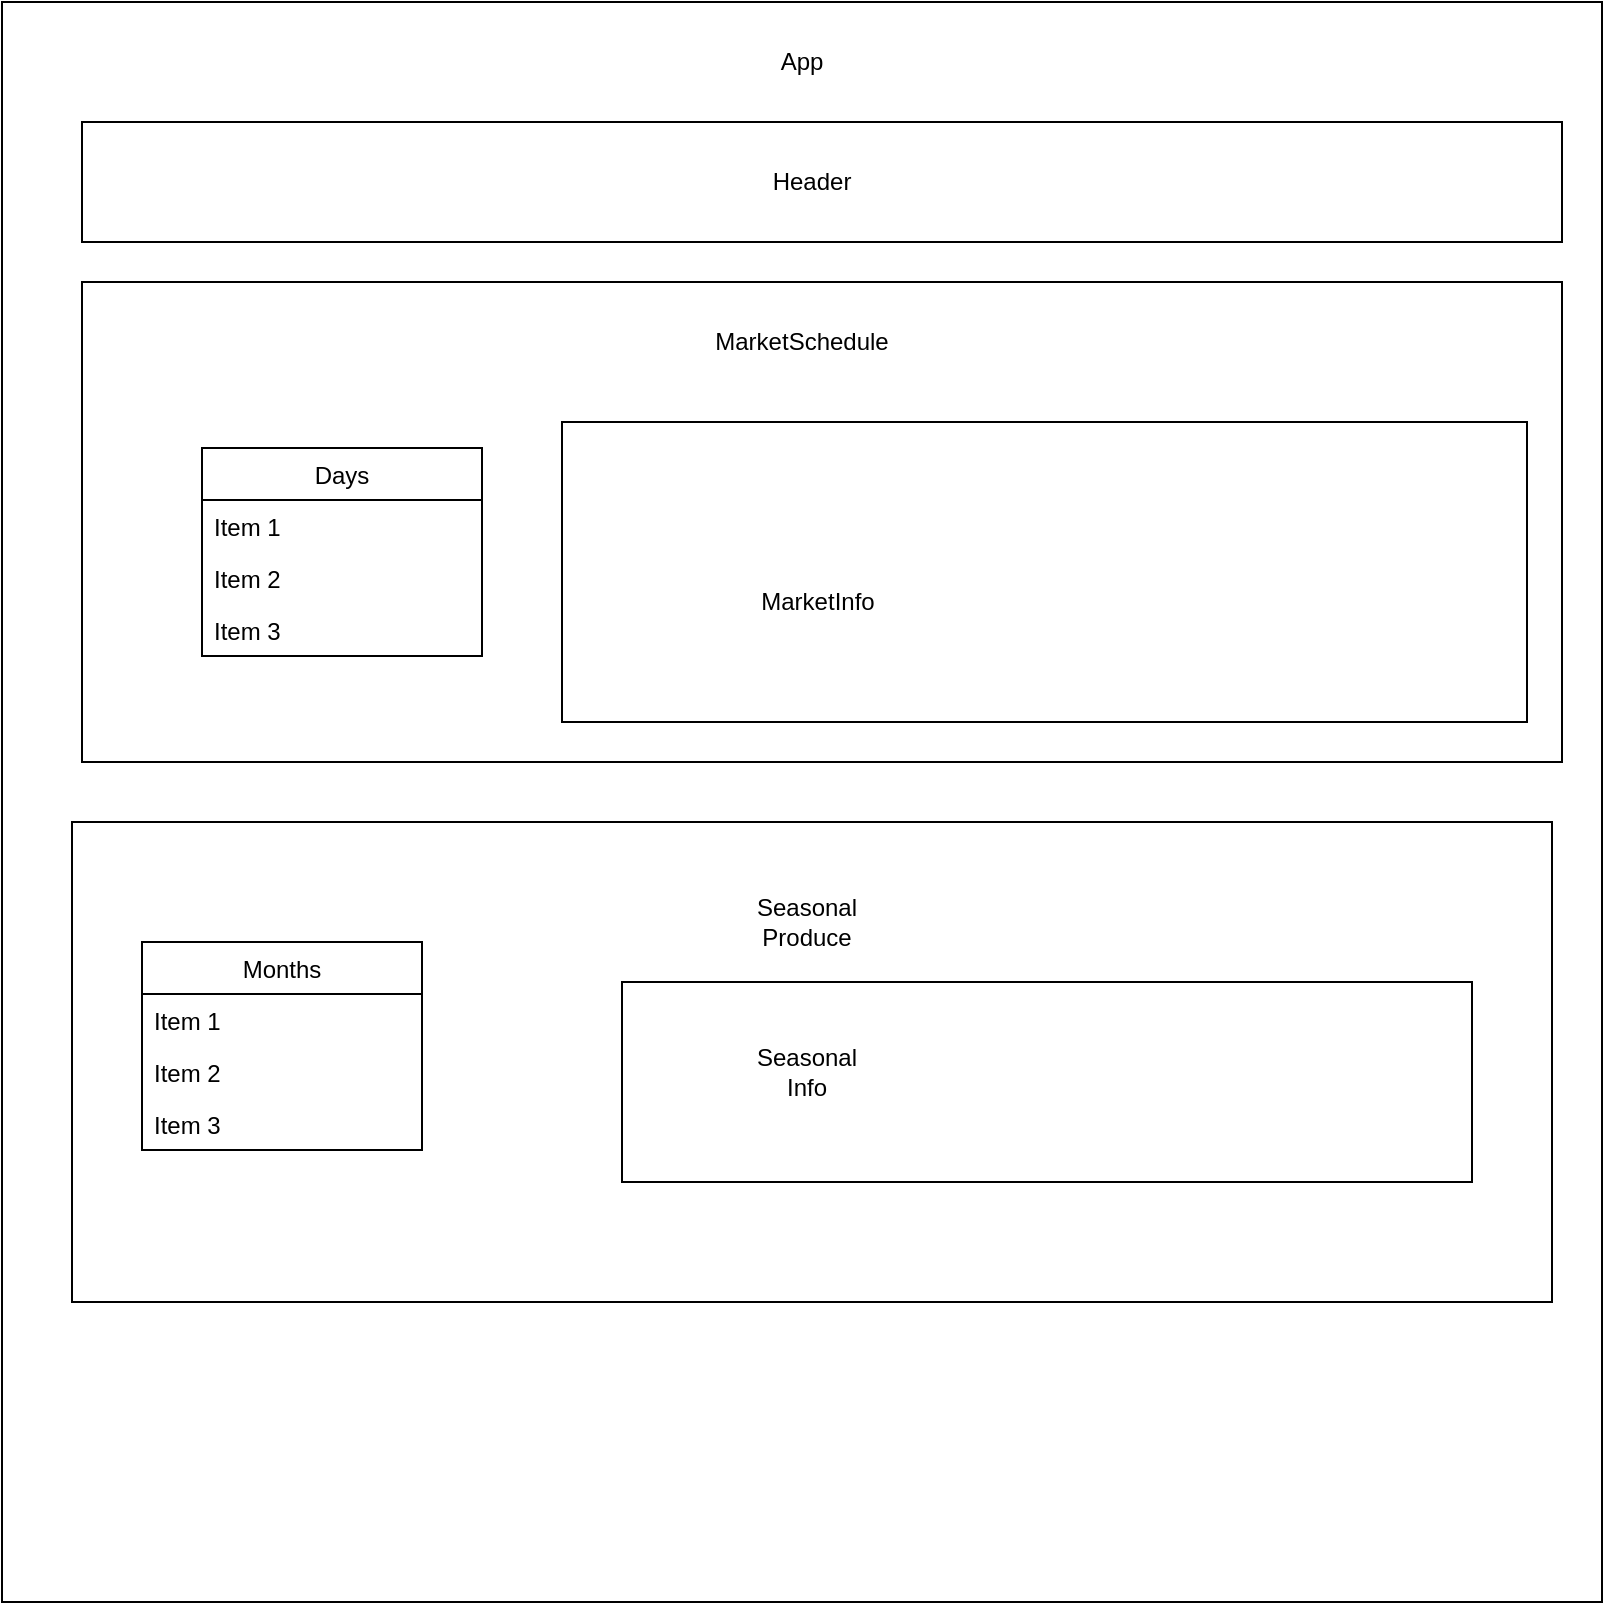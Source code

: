<mxfile version="13.9.9" type="device"><diagram id="Km-bg3L3ANMTuNx0hE-h" name="Page-1"><mxGraphModel dx="1422" dy="798" grid="1" gridSize="10" guides="1" tooltips="1" connect="1" arrows="1" fold="1" page="1" pageScale="1" pageWidth="850" pageHeight="1100" math="0" shadow="0"><root><mxCell id="0"/><mxCell id="1" parent="0"/><mxCell id="BPzg4lsFe40qBb75VTMZ-1" value="" style="whiteSpace=wrap;html=1;aspect=fixed;" vertex="1" parent="1"><mxGeometry x="40" y="10" width="800" height="800" as="geometry"/></mxCell><mxCell id="BPzg4lsFe40qBb75VTMZ-2" value="App" style="text;html=1;strokeColor=none;fillColor=none;align=center;verticalAlign=middle;whiteSpace=wrap;rounded=0;" vertex="1" parent="1"><mxGeometry x="370" y="30" width="140" height="20" as="geometry"/></mxCell><mxCell id="BPzg4lsFe40qBb75VTMZ-3" value="" style="rounded=0;whiteSpace=wrap;html=1;" vertex="1" parent="1"><mxGeometry x="80" y="70" width="740" height="60" as="geometry"/></mxCell><mxCell id="BPzg4lsFe40qBb75VTMZ-4" value="Header" style="text;html=1;strokeColor=none;fillColor=none;align=center;verticalAlign=middle;whiteSpace=wrap;rounded=0;" vertex="1" parent="1"><mxGeometry x="425" y="90" width="40" height="20" as="geometry"/></mxCell><mxCell id="BPzg4lsFe40qBb75VTMZ-5" value="" style="rounded=0;whiteSpace=wrap;html=1;" vertex="1" parent="1"><mxGeometry x="80" y="150" width="740" height="240" as="geometry"/></mxCell><mxCell id="BPzg4lsFe40qBb75VTMZ-6" value="MarketSchedule" style="text;html=1;strokeColor=none;fillColor=none;align=center;verticalAlign=middle;whiteSpace=wrap;rounded=0;" vertex="1" parent="1"><mxGeometry x="385" y="170" width="110" height="20" as="geometry"/></mxCell><mxCell id="BPzg4lsFe40qBb75VTMZ-7" value="" style="rounded=0;whiteSpace=wrap;html=1;" vertex="1" parent="1"><mxGeometry x="320" y="220" width="482.5" height="150" as="geometry"/></mxCell><mxCell id="BPzg4lsFe40qBb75VTMZ-8" value="MarketInfo" style="text;html=1;strokeColor=none;fillColor=none;align=center;verticalAlign=middle;whiteSpace=wrap;rounded=0;" vertex="1" parent="1"><mxGeometry x="377.5" y="300" width="140" height="20" as="geometry"/></mxCell><mxCell id="BPzg4lsFe40qBb75VTMZ-10" value="" style="rounded=0;whiteSpace=wrap;html=1;" vertex="1" parent="1"><mxGeometry x="75" y="420" width="740" height="240" as="geometry"/></mxCell><mxCell id="BPzg4lsFe40qBb75VTMZ-11" value="Seasonal Produce" style="text;html=1;strokeColor=none;fillColor=none;align=center;verticalAlign=middle;whiteSpace=wrap;rounded=0;" vertex="1" parent="1"><mxGeometry x="410" y="440" width="65" height="60" as="geometry"/></mxCell><mxCell id="BPzg4lsFe40qBb75VTMZ-12" value="" style="rounded=0;whiteSpace=wrap;html=1;" vertex="1" parent="1"><mxGeometry x="350" y="500" width="425" height="100" as="geometry"/></mxCell><mxCell id="BPzg4lsFe40qBb75VTMZ-13" value="Seasonal Info" style="text;html=1;strokeColor=none;fillColor=none;align=center;verticalAlign=middle;whiteSpace=wrap;rounded=0;" vertex="1" parent="1"><mxGeometry x="420" y="530" width="45" height="30" as="geometry"/></mxCell><mxCell id="BPzg4lsFe40qBb75VTMZ-25" value="Days" style="swimlane;fontStyle=0;childLayout=stackLayout;horizontal=1;startSize=26;fillColor=none;horizontalStack=0;resizeParent=1;resizeParentMax=0;resizeLast=0;collapsible=1;marginBottom=0;" vertex="1" parent="1"><mxGeometry x="140" y="233" width="140" height="104" as="geometry"/></mxCell><mxCell id="BPzg4lsFe40qBb75VTMZ-26" value="Item 1" style="text;strokeColor=none;fillColor=none;align=left;verticalAlign=top;spacingLeft=4;spacingRight=4;overflow=hidden;rotatable=0;points=[[0,0.5],[1,0.5]];portConstraint=eastwest;" vertex="1" parent="BPzg4lsFe40qBb75VTMZ-25"><mxGeometry y="26" width="140" height="26" as="geometry"/></mxCell><mxCell id="BPzg4lsFe40qBb75VTMZ-27" value="Item 2" style="text;strokeColor=none;fillColor=none;align=left;verticalAlign=top;spacingLeft=4;spacingRight=4;overflow=hidden;rotatable=0;points=[[0,0.5],[1,0.5]];portConstraint=eastwest;" vertex="1" parent="BPzg4lsFe40qBb75VTMZ-25"><mxGeometry y="52" width="140" height="26" as="geometry"/></mxCell><mxCell id="BPzg4lsFe40qBb75VTMZ-28" value="Item 3" style="text;strokeColor=none;fillColor=none;align=left;verticalAlign=top;spacingLeft=4;spacingRight=4;overflow=hidden;rotatable=0;points=[[0,0.5],[1,0.5]];portConstraint=eastwest;" vertex="1" parent="BPzg4lsFe40qBb75VTMZ-25"><mxGeometry y="78" width="140" height="26" as="geometry"/></mxCell><mxCell id="BPzg4lsFe40qBb75VTMZ-29" value="Months" style="swimlane;fontStyle=0;childLayout=stackLayout;horizontal=1;startSize=26;fillColor=none;horizontalStack=0;resizeParent=1;resizeParentMax=0;resizeLast=0;collapsible=1;marginBottom=0;" vertex="1" parent="1"><mxGeometry x="110" y="480" width="140" height="104" as="geometry"/></mxCell><mxCell id="BPzg4lsFe40qBb75VTMZ-30" value="Item 1" style="text;strokeColor=none;fillColor=none;align=left;verticalAlign=top;spacingLeft=4;spacingRight=4;overflow=hidden;rotatable=0;points=[[0,0.5],[1,0.5]];portConstraint=eastwest;" vertex="1" parent="BPzg4lsFe40qBb75VTMZ-29"><mxGeometry y="26" width="140" height="26" as="geometry"/></mxCell><mxCell id="BPzg4lsFe40qBb75VTMZ-31" value="Item 2" style="text;strokeColor=none;fillColor=none;align=left;verticalAlign=top;spacingLeft=4;spacingRight=4;overflow=hidden;rotatable=0;points=[[0,0.5],[1,0.5]];portConstraint=eastwest;" vertex="1" parent="BPzg4lsFe40qBb75VTMZ-29"><mxGeometry y="52" width="140" height="26" as="geometry"/></mxCell><mxCell id="BPzg4lsFe40qBb75VTMZ-32" value="Item 3" style="text;strokeColor=none;fillColor=none;align=left;verticalAlign=top;spacingLeft=4;spacingRight=4;overflow=hidden;rotatable=0;points=[[0,0.5],[1,0.5]];portConstraint=eastwest;" vertex="1" parent="BPzg4lsFe40qBb75VTMZ-29"><mxGeometry y="78" width="140" height="26" as="geometry"/></mxCell></root></mxGraphModel></diagram></mxfile>